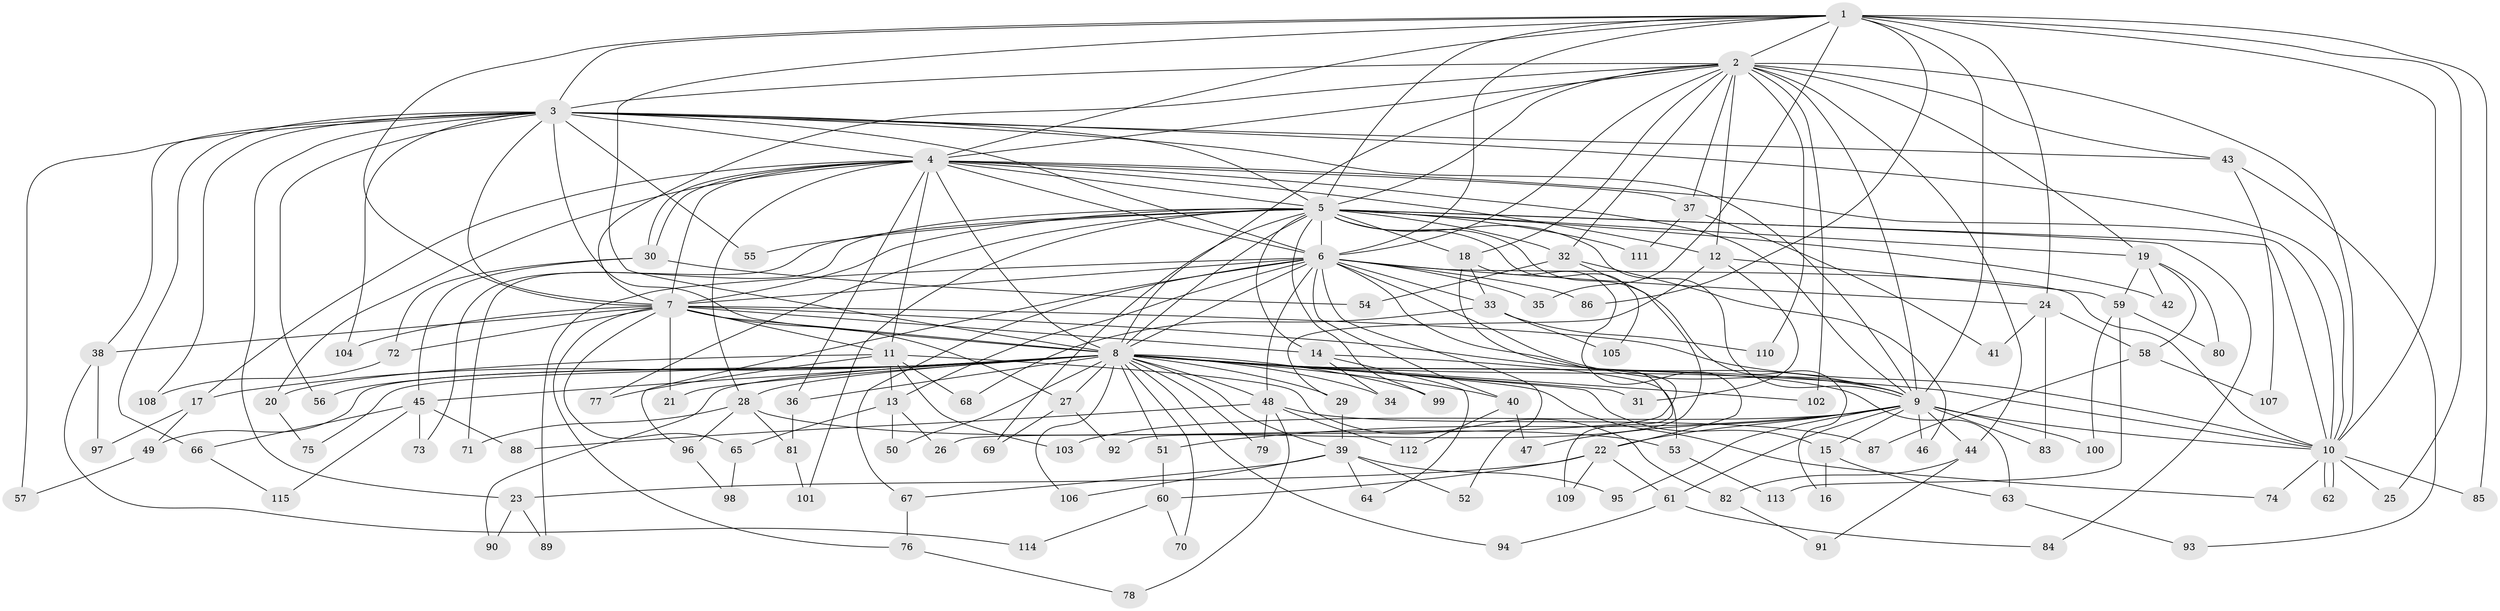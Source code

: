 // coarse degree distribution, {13: 0.012048192771084338, 20: 0.03614457831325301, 17: 0.024096385542168676, 24: 0.012048192771084338, 22: 0.012048192771084338, 34: 0.012048192771084338, 11: 0.012048192771084338, 7: 0.03614457831325301, 5: 0.07228915662650602, 4: 0.1686746987951807, 2: 0.46987951807228917, 6: 0.04819277108433735, 3: 0.07228915662650602, 1: 0.012048192771084338}
// Generated by graph-tools (version 1.1) at 2025/51/02/27/25 19:51:41]
// undirected, 115 vertices, 255 edges
graph export_dot {
graph [start="1"]
  node [color=gray90,style=filled];
  1;
  2;
  3;
  4;
  5;
  6;
  7;
  8;
  9;
  10;
  11;
  12;
  13;
  14;
  15;
  16;
  17;
  18;
  19;
  20;
  21;
  22;
  23;
  24;
  25;
  26;
  27;
  28;
  29;
  30;
  31;
  32;
  33;
  34;
  35;
  36;
  37;
  38;
  39;
  40;
  41;
  42;
  43;
  44;
  45;
  46;
  47;
  48;
  49;
  50;
  51;
  52;
  53;
  54;
  55;
  56;
  57;
  58;
  59;
  60;
  61;
  62;
  63;
  64;
  65;
  66;
  67;
  68;
  69;
  70;
  71;
  72;
  73;
  74;
  75;
  76;
  77;
  78;
  79;
  80;
  81;
  82;
  83;
  84;
  85;
  86;
  87;
  88;
  89;
  90;
  91;
  92;
  93;
  94;
  95;
  96;
  97;
  98;
  99;
  100;
  101;
  102;
  103;
  104;
  105;
  106;
  107;
  108;
  109;
  110;
  111;
  112;
  113;
  114;
  115;
  1 -- 2;
  1 -- 3;
  1 -- 4;
  1 -- 5;
  1 -- 6;
  1 -- 7;
  1 -- 8;
  1 -- 9;
  1 -- 10;
  1 -- 24;
  1 -- 25;
  1 -- 35;
  1 -- 85;
  1 -- 86;
  2 -- 3;
  2 -- 4;
  2 -- 5;
  2 -- 6;
  2 -- 7;
  2 -- 8;
  2 -- 9;
  2 -- 10;
  2 -- 12;
  2 -- 18;
  2 -- 19;
  2 -- 32;
  2 -- 37;
  2 -- 43;
  2 -- 44;
  2 -- 102;
  2 -- 110;
  3 -- 4;
  3 -- 5;
  3 -- 6;
  3 -- 7;
  3 -- 8;
  3 -- 9;
  3 -- 10;
  3 -- 23;
  3 -- 38;
  3 -- 43;
  3 -- 55;
  3 -- 56;
  3 -- 57;
  3 -- 66;
  3 -- 104;
  3 -- 108;
  4 -- 5;
  4 -- 6;
  4 -- 7;
  4 -- 8;
  4 -- 9;
  4 -- 10;
  4 -- 11;
  4 -- 12;
  4 -- 17;
  4 -- 20;
  4 -- 28;
  4 -- 30;
  4 -- 30;
  4 -- 36;
  4 -- 37;
  5 -- 6;
  5 -- 7;
  5 -- 8;
  5 -- 9;
  5 -- 10;
  5 -- 14;
  5 -- 16;
  5 -- 18;
  5 -- 19;
  5 -- 32;
  5 -- 42;
  5 -- 55;
  5 -- 69;
  5 -- 71;
  5 -- 73;
  5 -- 77;
  5 -- 84;
  5 -- 99;
  5 -- 101;
  5 -- 105;
  5 -- 111;
  6 -- 7;
  6 -- 8;
  6 -- 9;
  6 -- 10;
  6 -- 13;
  6 -- 24;
  6 -- 33;
  6 -- 35;
  6 -- 40;
  6 -- 48;
  6 -- 52;
  6 -- 67;
  6 -- 86;
  6 -- 89;
  6 -- 96;
  6 -- 109;
  7 -- 8;
  7 -- 9;
  7 -- 10;
  7 -- 11;
  7 -- 14;
  7 -- 21;
  7 -- 27;
  7 -- 38;
  7 -- 65;
  7 -- 72;
  7 -- 76;
  7 -- 104;
  8 -- 9;
  8 -- 10;
  8 -- 15;
  8 -- 17;
  8 -- 21;
  8 -- 27;
  8 -- 28;
  8 -- 29;
  8 -- 31;
  8 -- 34;
  8 -- 36;
  8 -- 39;
  8 -- 40;
  8 -- 45;
  8 -- 48;
  8 -- 49;
  8 -- 50;
  8 -- 51;
  8 -- 56;
  8 -- 63;
  8 -- 70;
  8 -- 74;
  8 -- 75;
  8 -- 79;
  8 -- 90;
  8 -- 94;
  8 -- 99;
  8 -- 102;
  8 -- 106;
  9 -- 10;
  9 -- 15;
  9 -- 22;
  9 -- 44;
  9 -- 46;
  9 -- 47;
  9 -- 51;
  9 -- 61;
  9 -- 83;
  9 -- 95;
  9 -- 100;
  9 -- 103;
  10 -- 25;
  10 -- 62;
  10 -- 62;
  10 -- 74;
  10 -- 85;
  11 -- 13;
  11 -- 20;
  11 -- 68;
  11 -- 77;
  11 -- 82;
  11 -- 103;
  12 -- 29;
  12 -- 31;
  12 -- 59;
  13 -- 26;
  13 -- 50;
  13 -- 65;
  14 -- 34;
  14 -- 53;
  14 -- 64;
  15 -- 16;
  15 -- 63;
  17 -- 49;
  17 -- 97;
  18 -- 22;
  18 -- 26;
  18 -- 33;
  19 -- 42;
  19 -- 58;
  19 -- 59;
  19 -- 80;
  20 -- 75;
  22 -- 23;
  22 -- 60;
  22 -- 61;
  22 -- 109;
  23 -- 89;
  23 -- 90;
  24 -- 41;
  24 -- 58;
  24 -- 83;
  27 -- 69;
  27 -- 92;
  28 -- 53;
  28 -- 71;
  28 -- 81;
  28 -- 96;
  29 -- 39;
  30 -- 45;
  30 -- 54;
  30 -- 72;
  32 -- 46;
  32 -- 54;
  32 -- 92;
  33 -- 68;
  33 -- 105;
  33 -- 110;
  36 -- 81;
  37 -- 41;
  37 -- 111;
  38 -- 97;
  38 -- 114;
  39 -- 52;
  39 -- 64;
  39 -- 67;
  39 -- 95;
  39 -- 106;
  40 -- 47;
  40 -- 112;
  43 -- 93;
  43 -- 107;
  44 -- 82;
  44 -- 91;
  45 -- 66;
  45 -- 73;
  45 -- 88;
  45 -- 115;
  48 -- 78;
  48 -- 79;
  48 -- 87;
  48 -- 88;
  48 -- 112;
  49 -- 57;
  51 -- 60;
  53 -- 113;
  58 -- 87;
  58 -- 107;
  59 -- 80;
  59 -- 100;
  59 -- 113;
  60 -- 70;
  60 -- 114;
  61 -- 84;
  61 -- 94;
  63 -- 93;
  65 -- 98;
  66 -- 115;
  67 -- 76;
  72 -- 108;
  76 -- 78;
  81 -- 101;
  82 -- 91;
  96 -- 98;
}
